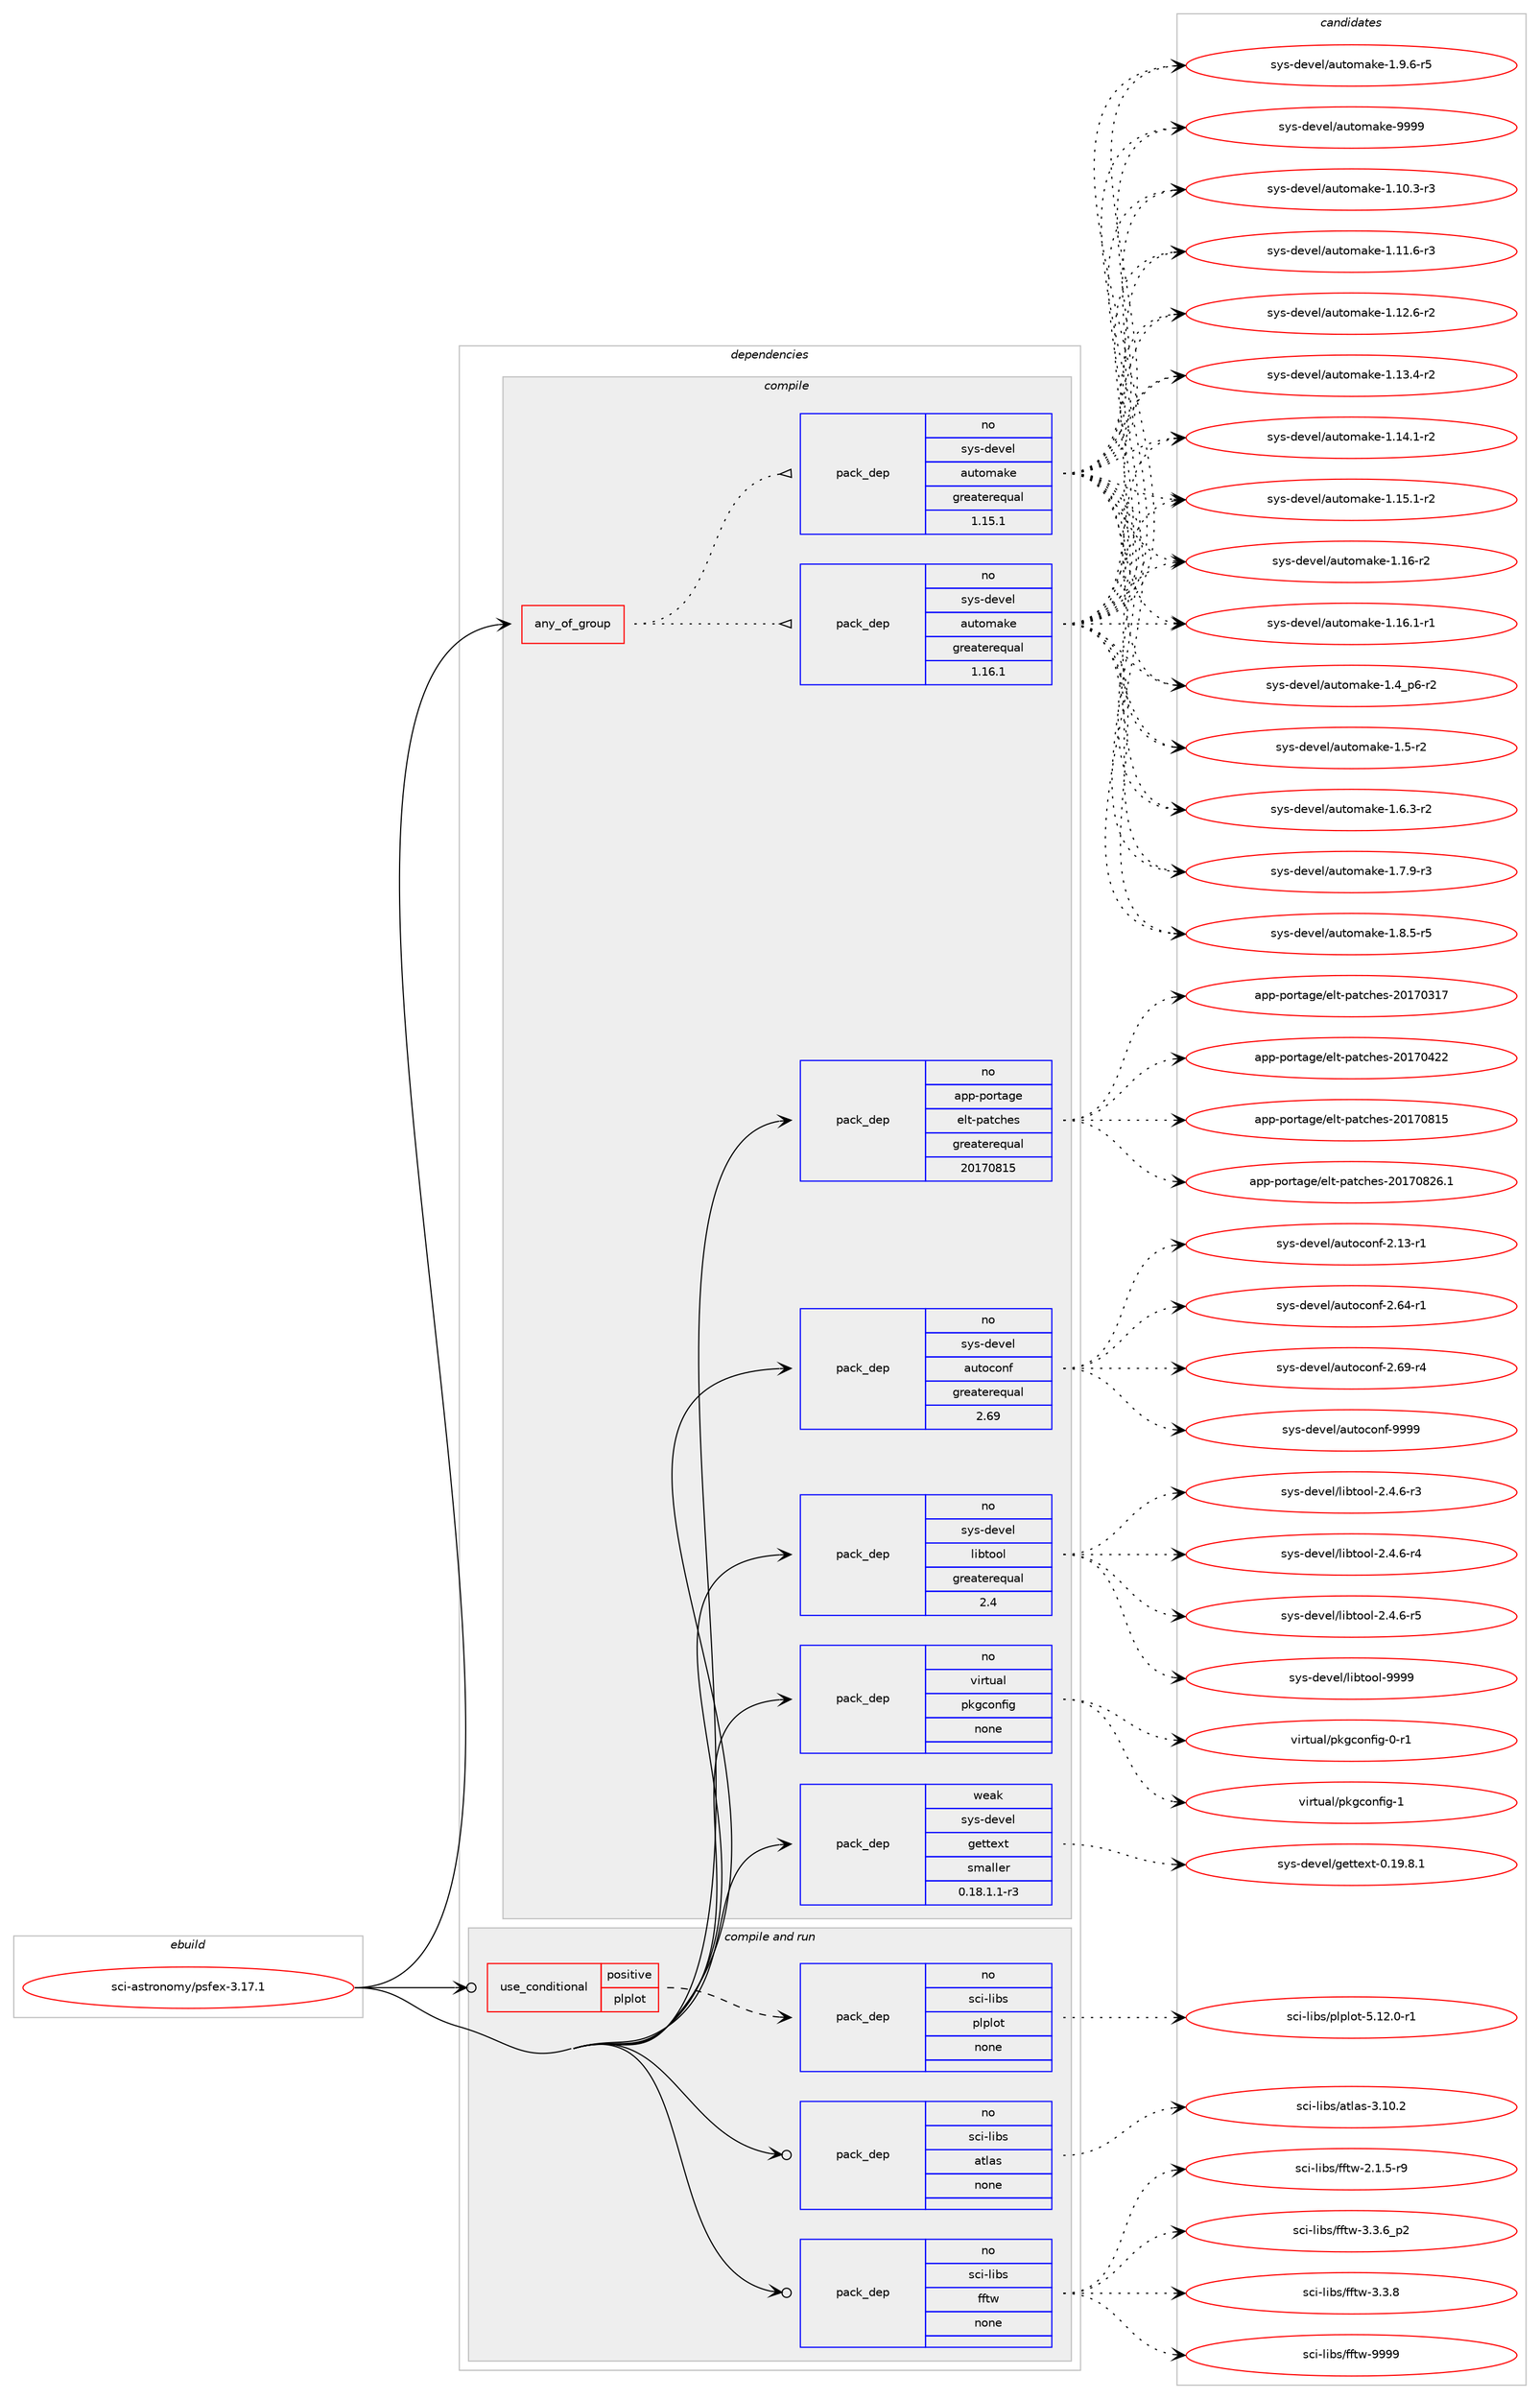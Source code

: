 digraph prolog {

# *************
# Graph options
# *************

newrank=true;
concentrate=true;
compound=true;
graph [rankdir=LR,fontname=Helvetica,fontsize=10,ranksep=1.5];#, ranksep=2.5, nodesep=0.2];
edge  [arrowhead=vee];
node  [fontname=Helvetica,fontsize=10];

# **********
# The ebuild
# **********

subgraph cluster_leftcol {
color=gray;
rank=same;
label=<<i>ebuild</i>>;
id [label="sci-astronomy/psfex-3.17.1", color=red, width=4, href="../sci-astronomy/psfex-3.17.1.svg"];
}

# ****************
# The dependencies
# ****************

subgraph cluster_midcol {
color=gray;
label=<<i>dependencies</i>>;
subgraph cluster_compile {
fillcolor="#eeeeee";
style=filled;
label=<<i>compile</i>>;
subgraph any26704 {
dependency1685417 [label=<<TABLE BORDER="0" CELLBORDER="1" CELLSPACING="0" CELLPADDING="4"><TR><TD CELLPADDING="10">any_of_group</TD></TR></TABLE>>, shape=none, color=red];subgraph pack1205931 {
dependency1685418 [label=<<TABLE BORDER="0" CELLBORDER="1" CELLSPACING="0" CELLPADDING="4" WIDTH="220"><TR><TD ROWSPAN="6" CELLPADDING="30">pack_dep</TD></TR><TR><TD WIDTH="110">no</TD></TR><TR><TD>sys-devel</TD></TR><TR><TD>automake</TD></TR><TR><TD>greaterequal</TD></TR><TR><TD>1.16.1</TD></TR></TABLE>>, shape=none, color=blue];
}
dependency1685417:e -> dependency1685418:w [weight=20,style="dotted",arrowhead="oinv"];
subgraph pack1205932 {
dependency1685419 [label=<<TABLE BORDER="0" CELLBORDER="1" CELLSPACING="0" CELLPADDING="4" WIDTH="220"><TR><TD ROWSPAN="6" CELLPADDING="30">pack_dep</TD></TR><TR><TD WIDTH="110">no</TD></TR><TR><TD>sys-devel</TD></TR><TR><TD>automake</TD></TR><TR><TD>greaterequal</TD></TR><TR><TD>1.15.1</TD></TR></TABLE>>, shape=none, color=blue];
}
dependency1685417:e -> dependency1685419:w [weight=20,style="dotted",arrowhead="oinv"];
}
id:e -> dependency1685417:w [weight=20,style="solid",arrowhead="vee"];
subgraph pack1205933 {
dependency1685420 [label=<<TABLE BORDER="0" CELLBORDER="1" CELLSPACING="0" CELLPADDING="4" WIDTH="220"><TR><TD ROWSPAN="6" CELLPADDING="30">pack_dep</TD></TR><TR><TD WIDTH="110">no</TD></TR><TR><TD>app-portage</TD></TR><TR><TD>elt-patches</TD></TR><TR><TD>greaterequal</TD></TR><TR><TD>20170815</TD></TR></TABLE>>, shape=none, color=blue];
}
id:e -> dependency1685420:w [weight=20,style="solid",arrowhead="vee"];
subgraph pack1205934 {
dependency1685421 [label=<<TABLE BORDER="0" CELLBORDER="1" CELLSPACING="0" CELLPADDING="4" WIDTH="220"><TR><TD ROWSPAN="6" CELLPADDING="30">pack_dep</TD></TR><TR><TD WIDTH="110">no</TD></TR><TR><TD>sys-devel</TD></TR><TR><TD>autoconf</TD></TR><TR><TD>greaterequal</TD></TR><TR><TD>2.69</TD></TR></TABLE>>, shape=none, color=blue];
}
id:e -> dependency1685421:w [weight=20,style="solid",arrowhead="vee"];
subgraph pack1205935 {
dependency1685422 [label=<<TABLE BORDER="0" CELLBORDER="1" CELLSPACING="0" CELLPADDING="4" WIDTH="220"><TR><TD ROWSPAN="6" CELLPADDING="30">pack_dep</TD></TR><TR><TD WIDTH="110">no</TD></TR><TR><TD>sys-devel</TD></TR><TR><TD>libtool</TD></TR><TR><TD>greaterequal</TD></TR><TR><TD>2.4</TD></TR></TABLE>>, shape=none, color=blue];
}
id:e -> dependency1685422:w [weight=20,style="solid",arrowhead="vee"];
subgraph pack1205936 {
dependency1685423 [label=<<TABLE BORDER="0" CELLBORDER="1" CELLSPACING="0" CELLPADDING="4" WIDTH="220"><TR><TD ROWSPAN="6" CELLPADDING="30">pack_dep</TD></TR><TR><TD WIDTH="110">no</TD></TR><TR><TD>virtual</TD></TR><TR><TD>pkgconfig</TD></TR><TR><TD>none</TD></TR><TR><TD></TD></TR></TABLE>>, shape=none, color=blue];
}
id:e -> dependency1685423:w [weight=20,style="solid",arrowhead="vee"];
subgraph pack1205937 {
dependency1685424 [label=<<TABLE BORDER="0" CELLBORDER="1" CELLSPACING="0" CELLPADDING="4" WIDTH="220"><TR><TD ROWSPAN="6" CELLPADDING="30">pack_dep</TD></TR><TR><TD WIDTH="110">weak</TD></TR><TR><TD>sys-devel</TD></TR><TR><TD>gettext</TD></TR><TR><TD>smaller</TD></TR><TR><TD>0.18.1.1-r3</TD></TR></TABLE>>, shape=none, color=blue];
}
id:e -> dependency1685424:w [weight=20,style="solid",arrowhead="vee"];
}
subgraph cluster_compileandrun {
fillcolor="#eeeeee";
style=filled;
label=<<i>compile and run</i>>;
subgraph cond451940 {
dependency1685425 [label=<<TABLE BORDER="0" CELLBORDER="1" CELLSPACING="0" CELLPADDING="4"><TR><TD ROWSPAN="3" CELLPADDING="10">use_conditional</TD></TR><TR><TD>positive</TD></TR><TR><TD>plplot</TD></TR></TABLE>>, shape=none, color=red];
subgraph pack1205938 {
dependency1685426 [label=<<TABLE BORDER="0" CELLBORDER="1" CELLSPACING="0" CELLPADDING="4" WIDTH="220"><TR><TD ROWSPAN="6" CELLPADDING="30">pack_dep</TD></TR><TR><TD WIDTH="110">no</TD></TR><TR><TD>sci-libs</TD></TR><TR><TD>plplot</TD></TR><TR><TD>none</TD></TR><TR><TD></TD></TR></TABLE>>, shape=none, color=blue];
}
dependency1685425:e -> dependency1685426:w [weight=20,style="dashed",arrowhead="vee"];
}
id:e -> dependency1685425:w [weight=20,style="solid",arrowhead="odotvee"];
subgraph pack1205939 {
dependency1685427 [label=<<TABLE BORDER="0" CELLBORDER="1" CELLSPACING="0" CELLPADDING="4" WIDTH="220"><TR><TD ROWSPAN="6" CELLPADDING="30">pack_dep</TD></TR><TR><TD WIDTH="110">no</TD></TR><TR><TD>sci-libs</TD></TR><TR><TD>atlas</TD></TR><TR><TD>none</TD></TR><TR><TD></TD></TR></TABLE>>, shape=none, color=blue];
}
id:e -> dependency1685427:w [weight=20,style="solid",arrowhead="odotvee"];
subgraph pack1205940 {
dependency1685428 [label=<<TABLE BORDER="0" CELLBORDER="1" CELLSPACING="0" CELLPADDING="4" WIDTH="220"><TR><TD ROWSPAN="6" CELLPADDING="30">pack_dep</TD></TR><TR><TD WIDTH="110">no</TD></TR><TR><TD>sci-libs</TD></TR><TR><TD>fftw</TD></TR><TR><TD>none</TD></TR><TR><TD></TD></TR></TABLE>>, shape=none, color=blue];
}
id:e -> dependency1685428:w [weight=20,style="solid",arrowhead="odotvee"];
}
subgraph cluster_run {
fillcolor="#eeeeee";
style=filled;
label=<<i>run</i>>;
}
}

# **************
# The candidates
# **************

subgraph cluster_choices {
rank=same;
color=gray;
label=<<i>candidates</i>>;

subgraph choice1205931 {
color=black;
nodesep=1;
choice11512111545100101118101108479711711611110997107101454946494846514511451 [label="sys-devel/automake-1.10.3-r3", color=red, width=4,href="../sys-devel/automake-1.10.3-r3.svg"];
choice11512111545100101118101108479711711611110997107101454946494946544511451 [label="sys-devel/automake-1.11.6-r3", color=red, width=4,href="../sys-devel/automake-1.11.6-r3.svg"];
choice11512111545100101118101108479711711611110997107101454946495046544511450 [label="sys-devel/automake-1.12.6-r2", color=red, width=4,href="../sys-devel/automake-1.12.6-r2.svg"];
choice11512111545100101118101108479711711611110997107101454946495146524511450 [label="sys-devel/automake-1.13.4-r2", color=red, width=4,href="../sys-devel/automake-1.13.4-r2.svg"];
choice11512111545100101118101108479711711611110997107101454946495246494511450 [label="sys-devel/automake-1.14.1-r2", color=red, width=4,href="../sys-devel/automake-1.14.1-r2.svg"];
choice11512111545100101118101108479711711611110997107101454946495346494511450 [label="sys-devel/automake-1.15.1-r2", color=red, width=4,href="../sys-devel/automake-1.15.1-r2.svg"];
choice1151211154510010111810110847971171161111099710710145494649544511450 [label="sys-devel/automake-1.16-r2", color=red, width=4,href="../sys-devel/automake-1.16-r2.svg"];
choice11512111545100101118101108479711711611110997107101454946495446494511449 [label="sys-devel/automake-1.16.1-r1", color=red, width=4,href="../sys-devel/automake-1.16.1-r1.svg"];
choice115121115451001011181011084797117116111109971071014549465295112544511450 [label="sys-devel/automake-1.4_p6-r2", color=red, width=4,href="../sys-devel/automake-1.4_p6-r2.svg"];
choice11512111545100101118101108479711711611110997107101454946534511450 [label="sys-devel/automake-1.5-r2", color=red, width=4,href="../sys-devel/automake-1.5-r2.svg"];
choice115121115451001011181011084797117116111109971071014549465446514511450 [label="sys-devel/automake-1.6.3-r2", color=red, width=4,href="../sys-devel/automake-1.6.3-r2.svg"];
choice115121115451001011181011084797117116111109971071014549465546574511451 [label="sys-devel/automake-1.7.9-r3", color=red, width=4,href="../sys-devel/automake-1.7.9-r3.svg"];
choice115121115451001011181011084797117116111109971071014549465646534511453 [label="sys-devel/automake-1.8.5-r5", color=red, width=4,href="../sys-devel/automake-1.8.5-r5.svg"];
choice115121115451001011181011084797117116111109971071014549465746544511453 [label="sys-devel/automake-1.9.6-r5", color=red, width=4,href="../sys-devel/automake-1.9.6-r5.svg"];
choice115121115451001011181011084797117116111109971071014557575757 [label="sys-devel/automake-9999", color=red, width=4,href="../sys-devel/automake-9999.svg"];
dependency1685418:e -> choice11512111545100101118101108479711711611110997107101454946494846514511451:w [style=dotted,weight="100"];
dependency1685418:e -> choice11512111545100101118101108479711711611110997107101454946494946544511451:w [style=dotted,weight="100"];
dependency1685418:e -> choice11512111545100101118101108479711711611110997107101454946495046544511450:w [style=dotted,weight="100"];
dependency1685418:e -> choice11512111545100101118101108479711711611110997107101454946495146524511450:w [style=dotted,weight="100"];
dependency1685418:e -> choice11512111545100101118101108479711711611110997107101454946495246494511450:w [style=dotted,weight="100"];
dependency1685418:e -> choice11512111545100101118101108479711711611110997107101454946495346494511450:w [style=dotted,weight="100"];
dependency1685418:e -> choice1151211154510010111810110847971171161111099710710145494649544511450:w [style=dotted,weight="100"];
dependency1685418:e -> choice11512111545100101118101108479711711611110997107101454946495446494511449:w [style=dotted,weight="100"];
dependency1685418:e -> choice115121115451001011181011084797117116111109971071014549465295112544511450:w [style=dotted,weight="100"];
dependency1685418:e -> choice11512111545100101118101108479711711611110997107101454946534511450:w [style=dotted,weight="100"];
dependency1685418:e -> choice115121115451001011181011084797117116111109971071014549465446514511450:w [style=dotted,weight="100"];
dependency1685418:e -> choice115121115451001011181011084797117116111109971071014549465546574511451:w [style=dotted,weight="100"];
dependency1685418:e -> choice115121115451001011181011084797117116111109971071014549465646534511453:w [style=dotted,weight="100"];
dependency1685418:e -> choice115121115451001011181011084797117116111109971071014549465746544511453:w [style=dotted,weight="100"];
dependency1685418:e -> choice115121115451001011181011084797117116111109971071014557575757:w [style=dotted,weight="100"];
}
subgraph choice1205932 {
color=black;
nodesep=1;
choice11512111545100101118101108479711711611110997107101454946494846514511451 [label="sys-devel/automake-1.10.3-r3", color=red, width=4,href="../sys-devel/automake-1.10.3-r3.svg"];
choice11512111545100101118101108479711711611110997107101454946494946544511451 [label="sys-devel/automake-1.11.6-r3", color=red, width=4,href="../sys-devel/automake-1.11.6-r3.svg"];
choice11512111545100101118101108479711711611110997107101454946495046544511450 [label="sys-devel/automake-1.12.6-r2", color=red, width=4,href="../sys-devel/automake-1.12.6-r2.svg"];
choice11512111545100101118101108479711711611110997107101454946495146524511450 [label="sys-devel/automake-1.13.4-r2", color=red, width=4,href="../sys-devel/automake-1.13.4-r2.svg"];
choice11512111545100101118101108479711711611110997107101454946495246494511450 [label="sys-devel/automake-1.14.1-r2", color=red, width=4,href="../sys-devel/automake-1.14.1-r2.svg"];
choice11512111545100101118101108479711711611110997107101454946495346494511450 [label="sys-devel/automake-1.15.1-r2", color=red, width=4,href="../sys-devel/automake-1.15.1-r2.svg"];
choice1151211154510010111810110847971171161111099710710145494649544511450 [label="sys-devel/automake-1.16-r2", color=red, width=4,href="../sys-devel/automake-1.16-r2.svg"];
choice11512111545100101118101108479711711611110997107101454946495446494511449 [label="sys-devel/automake-1.16.1-r1", color=red, width=4,href="../sys-devel/automake-1.16.1-r1.svg"];
choice115121115451001011181011084797117116111109971071014549465295112544511450 [label="sys-devel/automake-1.4_p6-r2", color=red, width=4,href="../sys-devel/automake-1.4_p6-r2.svg"];
choice11512111545100101118101108479711711611110997107101454946534511450 [label="sys-devel/automake-1.5-r2", color=red, width=4,href="../sys-devel/automake-1.5-r2.svg"];
choice115121115451001011181011084797117116111109971071014549465446514511450 [label="sys-devel/automake-1.6.3-r2", color=red, width=4,href="../sys-devel/automake-1.6.3-r2.svg"];
choice115121115451001011181011084797117116111109971071014549465546574511451 [label="sys-devel/automake-1.7.9-r3", color=red, width=4,href="../sys-devel/automake-1.7.9-r3.svg"];
choice115121115451001011181011084797117116111109971071014549465646534511453 [label="sys-devel/automake-1.8.5-r5", color=red, width=4,href="../sys-devel/automake-1.8.5-r5.svg"];
choice115121115451001011181011084797117116111109971071014549465746544511453 [label="sys-devel/automake-1.9.6-r5", color=red, width=4,href="../sys-devel/automake-1.9.6-r5.svg"];
choice115121115451001011181011084797117116111109971071014557575757 [label="sys-devel/automake-9999", color=red, width=4,href="../sys-devel/automake-9999.svg"];
dependency1685419:e -> choice11512111545100101118101108479711711611110997107101454946494846514511451:w [style=dotted,weight="100"];
dependency1685419:e -> choice11512111545100101118101108479711711611110997107101454946494946544511451:w [style=dotted,weight="100"];
dependency1685419:e -> choice11512111545100101118101108479711711611110997107101454946495046544511450:w [style=dotted,weight="100"];
dependency1685419:e -> choice11512111545100101118101108479711711611110997107101454946495146524511450:w [style=dotted,weight="100"];
dependency1685419:e -> choice11512111545100101118101108479711711611110997107101454946495246494511450:w [style=dotted,weight="100"];
dependency1685419:e -> choice11512111545100101118101108479711711611110997107101454946495346494511450:w [style=dotted,weight="100"];
dependency1685419:e -> choice1151211154510010111810110847971171161111099710710145494649544511450:w [style=dotted,weight="100"];
dependency1685419:e -> choice11512111545100101118101108479711711611110997107101454946495446494511449:w [style=dotted,weight="100"];
dependency1685419:e -> choice115121115451001011181011084797117116111109971071014549465295112544511450:w [style=dotted,weight="100"];
dependency1685419:e -> choice11512111545100101118101108479711711611110997107101454946534511450:w [style=dotted,weight="100"];
dependency1685419:e -> choice115121115451001011181011084797117116111109971071014549465446514511450:w [style=dotted,weight="100"];
dependency1685419:e -> choice115121115451001011181011084797117116111109971071014549465546574511451:w [style=dotted,weight="100"];
dependency1685419:e -> choice115121115451001011181011084797117116111109971071014549465646534511453:w [style=dotted,weight="100"];
dependency1685419:e -> choice115121115451001011181011084797117116111109971071014549465746544511453:w [style=dotted,weight="100"];
dependency1685419:e -> choice115121115451001011181011084797117116111109971071014557575757:w [style=dotted,weight="100"];
}
subgraph choice1205933 {
color=black;
nodesep=1;
choice97112112451121111141169710310147101108116451129711699104101115455048495548514955 [label="app-portage/elt-patches-20170317", color=red, width=4,href="../app-portage/elt-patches-20170317.svg"];
choice97112112451121111141169710310147101108116451129711699104101115455048495548525050 [label="app-portage/elt-patches-20170422", color=red, width=4,href="../app-portage/elt-patches-20170422.svg"];
choice97112112451121111141169710310147101108116451129711699104101115455048495548564953 [label="app-portage/elt-patches-20170815", color=red, width=4,href="../app-portage/elt-patches-20170815.svg"];
choice971121124511211111411697103101471011081164511297116991041011154550484955485650544649 [label="app-portage/elt-patches-20170826.1", color=red, width=4,href="../app-portage/elt-patches-20170826.1.svg"];
dependency1685420:e -> choice97112112451121111141169710310147101108116451129711699104101115455048495548514955:w [style=dotted,weight="100"];
dependency1685420:e -> choice97112112451121111141169710310147101108116451129711699104101115455048495548525050:w [style=dotted,weight="100"];
dependency1685420:e -> choice97112112451121111141169710310147101108116451129711699104101115455048495548564953:w [style=dotted,weight="100"];
dependency1685420:e -> choice971121124511211111411697103101471011081164511297116991041011154550484955485650544649:w [style=dotted,weight="100"];
}
subgraph choice1205934 {
color=black;
nodesep=1;
choice1151211154510010111810110847971171161119911111010245504649514511449 [label="sys-devel/autoconf-2.13-r1", color=red, width=4,href="../sys-devel/autoconf-2.13-r1.svg"];
choice1151211154510010111810110847971171161119911111010245504654524511449 [label="sys-devel/autoconf-2.64-r1", color=red, width=4,href="../sys-devel/autoconf-2.64-r1.svg"];
choice1151211154510010111810110847971171161119911111010245504654574511452 [label="sys-devel/autoconf-2.69-r4", color=red, width=4,href="../sys-devel/autoconf-2.69-r4.svg"];
choice115121115451001011181011084797117116111991111101024557575757 [label="sys-devel/autoconf-9999", color=red, width=4,href="../sys-devel/autoconf-9999.svg"];
dependency1685421:e -> choice1151211154510010111810110847971171161119911111010245504649514511449:w [style=dotted,weight="100"];
dependency1685421:e -> choice1151211154510010111810110847971171161119911111010245504654524511449:w [style=dotted,weight="100"];
dependency1685421:e -> choice1151211154510010111810110847971171161119911111010245504654574511452:w [style=dotted,weight="100"];
dependency1685421:e -> choice115121115451001011181011084797117116111991111101024557575757:w [style=dotted,weight="100"];
}
subgraph choice1205935 {
color=black;
nodesep=1;
choice1151211154510010111810110847108105981161111111084550465246544511451 [label="sys-devel/libtool-2.4.6-r3", color=red, width=4,href="../sys-devel/libtool-2.4.6-r3.svg"];
choice1151211154510010111810110847108105981161111111084550465246544511452 [label="sys-devel/libtool-2.4.6-r4", color=red, width=4,href="../sys-devel/libtool-2.4.6-r4.svg"];
choice1151211154510010111810110847108105981161111111084550465246544511453 [label="sys-devel/libtool-2.4.6-r5", color=red, width=4,href="../sys-devel/libtool-2.4.6-r5.svg"];
choice1151211154510010111810110847108105981161111111084557575757 [label="sys-devel/libtool-9999", color=red, width=4,href="../sys-devel/libtool-9999.svg"];
dependency1685422:e -> choice1151211154510010111810110847108105981161111111084550465246544511451:w [style=dotted,weight="100"];
dependency1685422:e -> choice1151211154510010111810110847108105981161111111084550465246544511452:w [style=dotted,weight="100"];
dependency1685422:e -> choice1151211154510010111810110847108105981161111111084550465246544511453:w [style=dotted,weight="100"];
dependency1685422:e -> choice1151211154510010111810110847108105981161111111084557575757:w [style=dotted,weight="100"];
}
subgraph choice1205936 {
color=black;
nodesep=1;
choice11810511411611797108471121071039911111010210510345484511449 [label="virtual/pkgconfig-0-r1", color=red, width=4,href="../virtual/pkgconfig-0-r1.svg"];
choice1181051141161179710847112107103991111101021051034549 [label="virtual/pkgconfig-1", color=red, width=4,href="../virtual/pkgconfig-1.svg"];
dependency1685423:e -> choice11810511411611797108471121071039911111010210510345484511449:w [style=dotted,weight="100"];
dependency1685423:e -> choice1181051141161179710847112107103991111101021051034549:w [style=dotted,weight="100"];
}
subgraph choice1205937 {
color=black;
nodesep=1;
choice1151211154510010111810110847103101116116101120116454846495746564649 [label="sys-devel/gettext-0.19.8.1", color=red, width=4,href="../sys-devel/gettext-0.19.8.1.svg"];
dependency1685424:e -> choice1151211154510010111810110847103101116116101120116454846495746564649:w [style=dotted,weight="100"];
}
subgraph choice1205938 {
color=black;
nodesep=1;
choice11599105451081059811547112108112108111116455346495046484511449 [label="sci-libs/plplot-5.12.0-r1", color=red, width=4,href="../sci-libs/plplot-5.12.0-r1.svg"];
dependency1685426:e -> choice11599105451081059811547112108112108111116455346495046484511449:w [style=dotted,weight="100"];
}
subgraph choice1205939 {
color=black;
nodesep=1;
choice11599105451081059811547971161089711545514649484650 [label="sci-libs/atlas-3.10.2", color=red, width=4,href="../sci-libs/atlas-3.10.2.svg"];
dependency1685427:e -> choice11599105451081059811547971161089711545514649484650:w [style=dotted,weight="100"];
}
subgraph choice1205940 {
color=black;
nodesep=1;
choice115991054510810598115471021021161194550464946534511457 [label="sci-libs/fftw-2.1.5-r9", color=red, width=4,href="../sci-libs/fftw-2.1.5-r9.svg"];
choice115991054510810598115471021021161194551465146549511250 [label="sci-libs/fftw-3.3.6_p2", color=red, width=4,href="../sci-libs/fftw-3.3.6_p2.svg"];
choice11599105451081059811547102102116119455146514656 [label="sci-libs/fftw-3.3.8", color=red, width=4,href="../sci-libs/fftw-3.3.8.svg"];
choice115991054510810598115471021021161194557575757 [label="sci-libs/fftw-9999", color=red, width=4,href="../sci-libs/fftw-9999.svg"];
dependency1685428:e -> choice115991054510810598115471021021161194550464946534511457:w [style=dotted,weight="100"];
dependency1685428:e -> choice115991054510810598115471021021161194551465146549511250:w [style=dotted,weight="100"];
dependency1685428:e -> choice11599105451081059811547102102116119455146514656:w [style=dotted,weight="100"];
dependency1685428:e -> choice115991054510810598115471021021161194557575757:w [style=dotted,weight="100"];
}
}

}
